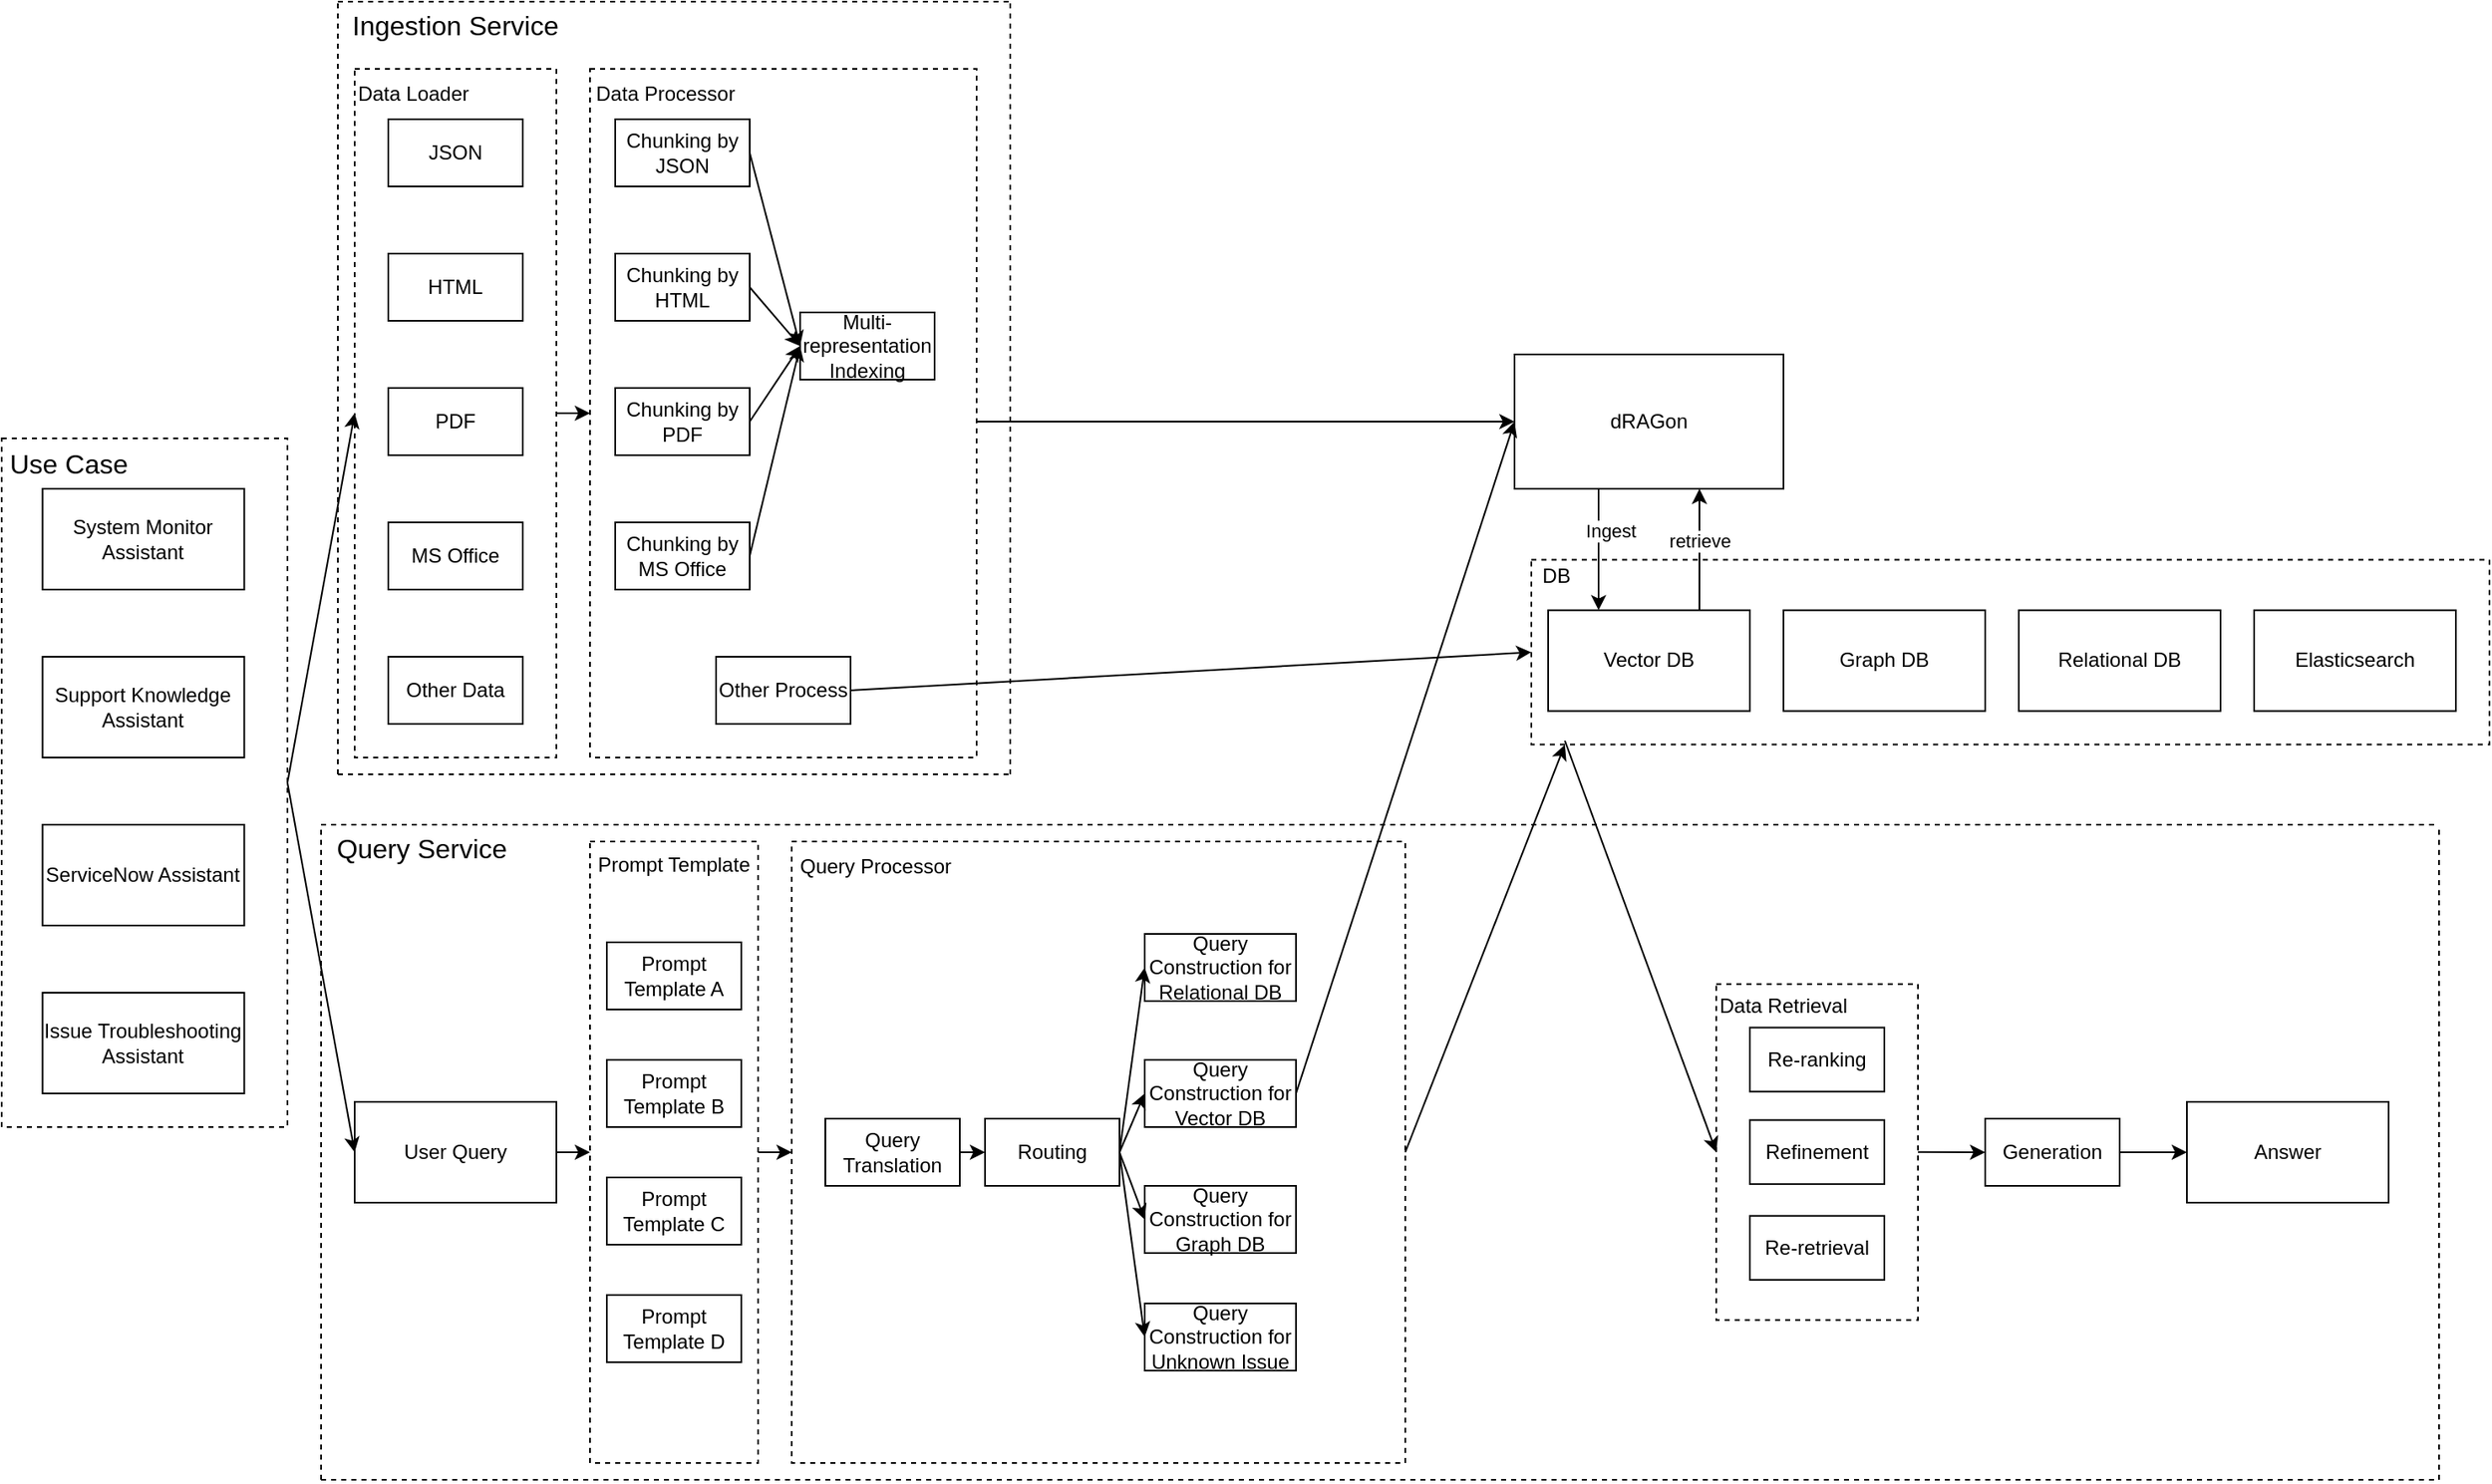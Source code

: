 <mxfile>
    <diagram id="07HtjTy1fav1epynoDyd" name="Page-1">
        <mxGraphModel dx="2341" dy="726" grid="1" gridSize="10" guides="1" tooltips="1" connect="1" arrows="1" fold="1" page="1" pageScale="1" pageWidth="850" pageHeight="1100" math="0" shadow="0">
            <root>
                <mxCell id="0"/>
                <mxCell id="1" parent="0"/>
                <mxCell id="76" value="" style="rounded=0;whiteSpace=wrap;html=1;dashed=1;" parent="1" vertex="1">
                    <mxGeometry x="780" y="682.31" width="570" height="110" as="geometry"/>
                </mxCell>
                <mxCell id="35" value="" style="rounded=0;whiteSpace=wrap;html=1;dashed=1;" parent="1" vertex="1">
                    <mxGeometry x="340" y="850" width="365" height="370" as="geometry"/>
                </mxCell>
                <mxCell id="49" value="" style="group" parent="1" vertex="1" connectable="0">
                    <mxGeometry x="220" y="850" width="100" height="370" as="geometry"/>
                </mxCell>
                <mxCell id="50" value="" style="rounded=0;whiteSpace=wrap;html=1;dashed=1;" parent="49" vertex="1">
                    <mxGeometry width="100" height="370" as="geometry"/>
                </mxCell>
                <mxCell id="51" value="Prompt Template" style="text;html=1;strokeColor=none;fillColor=none;align=center;verticalAlign=middle;whiteSpace=wrap;rounded=0;dashed=1;" parent="49" vertex="1">
                    <mxGeometry width="100" height="27.073" as="geometry"/>
                </mxCell>
                <mxCell id="2" value="" style="group" parent="1" vertex="1" connectable="0">
                    <mxGeometry x="220" y="380" width="230" height="410" as="geometry"/>
                </mxCell>
                <mxCell id="3" value="" style="rounded=0;whiteSpace=wrap;html=1;dashed=1;" parent="2" vertex="1">
                    <mxGeometry y="10" width="230.0" height="410" as="geometry"/>
                </mxCell>
                <mxCell id="4" value="Data Processor" style="text;html=1;strokeColor=none;fillColor=none;align=center;verticalAlign=middle;whiteSpace=wrap;rounded=0;dashed=1;" parent="2" vertex="1">
                    <mxGeometry y="10" width="90" height="30" as="geometry"/>
                </mxCell>
                <mxCell id="5" value="Chunking by JSON" style="rounded=0;whiteSpace=wrap;html=1;" parent="2" vertex="1">
                    <mxGeometry x="15" y="40" width="80" height="40" as="geometry"/>
                </mxCell>
                <mxCell id="6" value="Multi-representation Indexing" style="rounded=0;whiteSpace=wrap;html=1;" parent="2" vertex="1">
                    <mxGeometry x="125" y="155" width="80" height="40" as="geometry"/>
                </mxCell>
                <mxCell id="7" value="Chunking by HTML" style="rounded=0;whiteSpace=wrap;html=1;" parent="2" vertex="1">
                    <mxGeometry x="15" y="120" width="80" height="40" as="geometry"/>
                </mxCell>
                <mxCell id="8" value="Chunking by PDF" style="rounded=0;whiteSpace=wrap;html=1;" parent="2" vertex="1">
                    <mxGeometry x="15" y="200" width="80" height="40" as="geometry"/>
                </mxCell>
                <mxCell id="9" value="Chunking by MS Office" style="rounded=0;whiteSpace=wrap;html=1;" parent="2" vertex="1">
                    <mxGeometry x="15" y="280" width="80" height="40" as="geometry"/>
                </mxCell>
                <mxCell id="106" value="" style="endArrow=classic;html=1;exitX=1;exitY=0.5;exitDx=0;exitDy=0;entryX=0;entryY=0.5;entryDx=0;entryDy=0;" edge="1" parent="2" source="5" target="6">
                    <mxGeometry width="50" height="50" relative="1" as="geometry">
                        <mxPoint x="265" y="230" as="sourcePoint"/>
                        <mxPoint x="315" y="180" as="targetPoint"/>
                    </mxGeometry>
                </mxCell>
                <mxCell id="107" value="" style="endArrow=classic;html=1;exitX=1;exitY=0.5;exitDx=0;exitDy=0;entryX=0;entryY=0.5;entryDx=0;entryDy=0;" edge="1" parent="2" source="7" target="6">
                    <mxGeometry width="50" height="50" relative="1" as="geometry">
                        <mxPoint x="265" y="230" as="sourcePoint"/>
                        <mxPoint x="315" y="180" as="targetPoint"/>
                    </mxGeometry>
                </mxCell>
                <mxCell id="108" value="" style="endArrow=classic;html=1;exitX=1;exitY=0.5;exitDx=0;exitDy=0;entryX=0;entryY=0.5;entryDx=0;entryDy=0;" edge="1" parent="2" source="8" target="6">
                    <mxGeometry width="50" height="50" relative="1" as="geometry">
                        <mxPoint x="270" y="270" as="sourcePoint"/>
                        <mxPoint x="320" y="220" as="targetPoint"/>
                    </mxGeometry>
                </mxCell>
                <mxCell id="109" value="" style="endArrow=classic;html=1;exitX=1;exitY=0.5;exitDx=0;exitDy=0;entryX=0;entryY=0.5;entryDx=0;entryDy=0;" edge="1" parent="2" source="9" target="6">
                    <mxGeometry width="50" height="50" relative="1" as="geometry">
                        <mxPoint x="265" y="230" as="sourcePoint"/>
                        <mxPoint x="315" y="180" as="targetPoint"/>
                    </mxGeometry>
                </mxCell>
                <mxCell id="118" value="Other Process" style="rounded=0;whiteSpace=wrap;html=1;" vertex="1" parent="2">
                    <mxGeometry x="75" y="360" width="80" height="40" as="geometry"/>
                </mxCell>
                <mxCell id="10" value="" style="group" parent="1" vertex="1" connectable="0">
                    <mxGeometry x="80" y="390" width="120" height="410" as="geometry"/>
                </mxCell>
                <mxCell id="11" value="" style="rounded=0;whiteSpace=wrap;html=1;dashed=1;" parent="10" vertex="1">
                    <mxGeometry width="120.0" height="410" as="geometry"/>
                </mxCell>
                <mxCell id="12" value="Data Loader" style="text;html=1;strokeColor=none;fillColor=none;align=center;verticalAlign=middle;whiteSpace=wrap;rounded=0;dashed=1;" parent="10" vertex="1">
                    <mxGeometry width="70" height="30" as="geometry"/>
                </mxCell>
                <mxCell id="20" value="JSON" style="rounded=0;whiteSpace=wrap;html=1;" parent="10" vertex="1">
                    <mxGeometry x="20" y="30" width="80" height="40" as="geometry"/>
                </mxCell>
                <mxCell id="21" value="HTML" style="rounded=0;whiteSpace=wrap;html=1;" parent="10" vertex="1">
                    <mxGeometry x="20" y="110" width="80" height="40" as="geometry"/>
                </mxCell>
                <mxCell id="22" value="PDF" style="rounded=0;whiteSpace=wrap;html=1;" parent="10" vertex="1">
                    <mxGeometry x="20" y="190" width="80" height="40" as="geometry"/>
                </mxCell>
                <mxCell id="23" value="MS Office" style="rounded=0;whiteSpace=wrap;html=1;" parent="10" vertex="1">
                    <mxGeometry x="20" y="270" width="80" height="40" as="geometry"/>
                </mxCell>
                <mxCell id="119" value="Other Data" style="rounded=0;whiteSpace=wrap;html=1;" vertex="1" parent="10">
                    <mxGeometry x="20" y="350" width="80" height="40" as="geometry"/>
                </mxCell>
                <mxCell id="13" value="" style="group" parent="1" vertex="1" connectable="0">
                    <mxGeometry x="-130" y="610" width="170" height="410" as="geometry"/>
                </mxCell>
                <mxCell id="14" value="" style="rounded=0;whiteSpace=wrap;html=1;dashed=1;" parent="13" vertex="1">
                    <mxGeometry width="170" height="410" as="geometry"/>
                </mxCell>
                <mxCell id="15" value="Use Case" style="text;html=1;strokeColor=none;fillColor=none;align=center;verticalAlign=middle;whiteSpace=wrap;rounded=0;dashed=1;fontSize=16;" parent="13" vertex="1">
                    <mxGeometry width="80" height="30" as="geometry"/>
                </mxCell>
                <mxCell id="16" value="System Monitor Assistant" style="rounded=0;whiteSpace=wrap;html=1;" parent="1" vertex="1">
                    <mxGeometry x="-105.7" y="640" width="120" height="60" as="geometry"/>
                </mxCell>
                <mxCell id="17" value="Support Knowledge Assistant" style="rounded=0;whiteSpace=wrap;html=1;" parent="1" vertex="1">
                    <mxGeometry x="-105.7" y="740" width="120" height="60" as="geometry"/>
                </mxCell>
                <mxCell id="18" value="ServiceNow Assistant" style="rounded=0;whiteSpace=wrap;html=1;" parent="1" vertex="1">
                    <mxGeometry x="-105.7" y="840" width="120" height="60" as="geometry"/>
                </mxCell>
                <mxCell id="19" value="Issue Troubleshooting Assistant" style="rounded=0;whiteSpace=wrap;html=1;" parent="1" vertex="1">
                    <mxGeometry x="-105.7" y="940" width="120" height="60" as="geometry"/>
                </mxCell>
                <mxCell id="24" value="dRAGon" style="rounded=0;whiteSpace=wrap;html=1;" parent="1" vertex="1">
                    <mxGeometry x="770" y="560" width="160" height="80" as="geometry"/>
                </mxCell>
                <mxCell id="25" value="Vector DB" style="rounded=0;whiteSpace=wrap;html=1;" parent="1" vertex="1">
                    <mxGeometry x="790" y="712.31" width="120" height="60" as="geometry"/>
                </mxCell>
                <mxCell id="26" value="" style="group" parent="1" vertex="1" connectable="0">
                    <mxGeometry x="890" y="930" width="200" height="204.88" as="geometry"/>
                </mxCell>
                <mxCell id="27" value="" style="rounded=0;whiteSpace=wrap;html=1;dashed=1;" parent="26" vertex="1">
                    <mxGeometry y="4.88" width="120" height="200" as="geometry"/>
                </mxCell>
                <mxCell id="28" value="Data Retrieval" style="text;html=1;strokeColor=none;fillColor=none;align=center;verticalAlign=middle;whiteSpace=wrap;rounded=0;dashed=1;" parent="26" vertex="1">
                    <mxGeometry y="4.877" width="80" height="25.892" as="geometry"/>
                </mxCell>
                <mxCell id="96" value="Re-ranking" style="rounded=0;whiteSpace=wrap;html=1;" parent="26" vertex="1">
                    <mxGeometry x="20" y="30.771" width="80" height="38.095" as="geometry"/>
                </mxCell>
                <mxCell id="97" value="Refinement" style="rounded=0;whiteSpace=wrap;html=1;" parent="26" vertex="1">
                    <mxGeometry x="20" y="85.832" width="80" height="38.095" as="geometry"/>
                </mxCell>
                <mxCell id="98" value="Re-retrieval" style="rounded=0;whiteSpace=wrap;html=1;" parent="26" vertex="1">
                    <mxGeometry x="20" y="142.857" width="80" height="38.095" as="geometry"/>
                </mxCell>
                <mxCell id="44" value="Prompt Template A" style="rounded=0;whiteSpace=wrap;html=1;" parent="1" vertex="1">
                    <mxGeometry x="230" y="910" width="80" height="40" as="geometry"/>
                </mxCell>
                <mxCell id="46" value="Prompt Template B" style="rounded=0;whiteSpace=wrap;html=1;" parent="1" vertex="1">
                    <mxGeometry x="230" y="980" width="80" height="40" as="geometry"/>
                </mxCell>
                <mxCell id="47" value="Prompt Template C" style="rounded=0;whiteSpace=wrap;html=1;" parent="1" vertex="1">
                    <mxGeometry x="230" y="1050" width="80" height="40" as="geometry"/>
                </mxCell>
                <mxCell id="48" value="Prompt Template D" style="rounded=0;whiteSpace=wrap;html=1;" parent="1" vertex="1">
                    <mxGeometry x="230" y="1120" width="80" height="40" as="geometry"/>
                </mxCell>
                <mxCell id="56" value="Graph DB" style="rounded=0;whiteSpace=wrap;html=1;" parent="1" vertex="1">
                    <mxGeometry x="930" y="712.31" width="120" height="60" as="geometry"/>
                </mxCell>
                <mxCell id="57" value="Relational DB" style="rounded=0;whiteSpace=wrap;html=1;" parent="1" vertex="1">
                    <mxGeometry x="1070" y="712.31" width="120" height="60" as="geometry"/>
                </mxCell>
                <mxCell id="58" value="Elasticsearch" style="rounded=0;whiteSpace=wrap;html=1;" parent="1" vertex="1">
                    <mxGeometry x="1210" y="712.31" width="120" height="60" as="geometry"/>
                </mxCell>
                <mxCell id="77" value="DB" style="text;html=1;strokeColor=none;fillColor=none;align=center;verticalAlign=middle;whiteSpace=wrap;rounded=0;dashed=1;" parent="1" vertex="1">
                    <mxGeometry x="780" y="682.31" width="30" height="20" as="geometry"/>
                </mxCell>
                <mxCell id="78" value="Generation" style="rounded=0;whiteSpace=wrap;html=1;" parent="1" vertex="1">
                    <mxGeometry x="1050" y="1015" width="80" height="40" as="geometry"/>
                </mxCell>
                <mxCell id="79" value="User Query" style="rounded=0;whiteSpace=wrap;html=1;" parent="1" vertex="1">
                    <mxGeometry x="80" y="1005" width="120" height="60" as="geometry"/>
                </mxCell>
                <mxCell id="80" value="Answer" style="rounded=0;whiteSpace=wrap;html=1;" parent="1" vertex="1">
                    <mxGeometry x="1170" y="1005" width="120" height="60" as="geometry"/>
                </mxCell>
                <mxCell id="81" value="" style="endArrow=classic;html=1;exitX=1;exitY=0.5;exitDx=0;exitDy=0;entryX=0;entryY=0.5;entryDx=0;entryDy=0;" parent="1" source="14" target="11" edge="1">
                    <mxGeometry width="50" height="50" relative="1" as="geometry">
                        <mxPoint x="490" y="850" as="sourcePoint"/>
                        <mxPoint x="540" y="800" as="targetPoint"/>
                    </mxGeometry>
                </mxCell>
                <mxCell id="82" value="" style="endArrow=classic;html=1;exitX=1;exitY=0.5;exitDx=0;exitDy=0;entryX=0;entryY=0.5;entryDx=0;entryDy=0;" parent="1" source="14" target="79" edge="1">
                    <mxGeometry width="50" height="50" relative="1" as="geometry">
                        <mxPoint x="490" y="850" as="sourcePoint"/>
                        <mxPoint x="60" y="1040" as="targetPoint"/>
                    </mxGeometry>
                </mxCell>
                <mxCell id="83" value="" style="endArrow=classic;html=1;exitX=1;exitY=0.5;exitDx=0;exitDy=0;entryX=0;entryY=0.5;entryDx=0;entryDy=0;" parent="1" source="79" target="50" edge="1">
                    <mxGeometry width="50" height="50" relative="1" as="geometry">
                        <mxPoint x="310" y="960" as="sourcePoint"/>
                        <mxPoint x="360" y="910" as="targetPoint"/>
                    </mxGeometry>
                </mxCell>
                <mxCell id="84" value="" style="endArrow=classic;html=1;exitX=1;exitY=0.5;exitDx=0;exitDy=0;" parent="1" source="11" target="3" edge="1">
                    <mxGeometry width="50" height="50" relative="1" as="geometry">
                        <mxPoint x="310" y="720" as="sourcePoint"/>
                        <mxPoint x="360" y="670" as="targetPoint"/>
                    </mxGeometry>
                </mxCell>
                <mxCell id="85" value="" style="endArrow=classic;html=1;exitX=1;exitY=0.5;exitDx=0;exitDy=0;entryX=0;entryY=0.5;entryDx=0;entryDy=0;" parent="1" source="50" target="35" edge="1">
                    <mxGeometry width="50" height="50" relative="1" as="geometry">
                        <mxPoint x="310" y="960" as="sourcePoint"/>
                        <mxPoint x="360" y="910" as="targetPoint"/>
                    </mxGeometry>
                </mxCell>
                <mxCell id="86" value="" style="endArrow=classic;html=1;entryX=0.25;entryY=0;entryDx=0;entryDy=0;" parent="1" target="25" edge="1">
                    <mxGeometry width="50" height="50" relative="1" as="geometry">
                        <mxPoint x="820" y="640" as="sourcePoint"/>
                        <mxPoint x="830" y="710" as="targetPoint"/>
                    </mxGeometry>
                </mxCell>
                <mxCell id="91" value="Ingest" style="edgeLabel;html=1;align=center;verticalAlign=middle;resizable=0;points=[];" parent="86" vertex="1" connectable="0">
                    <mxGeometry x="-0.335" y="1" relative="1" as="geometry">
                        <mxPoint x="6" y="1" as="offset"/>
                    </mxGeometry>
                </mxCell>
                <mxCell id="87" value="" style="endArrow=classic;html=1;entryX=0;entryY=0.5;entryDx=0;entryDy=0;" parent="1" target="24" edge="1">
                    <mxGeometry width="50" height="50" relative="1" as="geometry">
                        <mxPoint x="450" y="600" as="sourcePoint"/>
                        <mxPoint x="830" y="890" as="targetPoint"/>
                    </mxGeometry>
                </mxCell>
                <mxCell id="88" value="" style="endArrow=classic;html=1;exitX=1;exitY=0.5;exitDx=0;exitDy=0;entryX=0;entryY=0.5;entryDx=0;entryDy=0;" parent="1" source="53" target="24" edge="1">
                    <mxGeometry width="50" height="50" relative="1" as="geometry">
                        <mxPoint x="780" y="940" as="sourcePoint"/>
                        <mxPoint x="830" y="890" as="targetPoint"/>
                    </mxGeometry>
                </mxCell>
                <mxCell id="90" value="" style="endArrow=classic;html=1;exitX=0.75;exitY=0;exitDx=0;exitDy=0;" parent="1" source="25" edge="1">
                    <mxGeometry width="50" height="50" relative="1" as="geometry">
                        <mxPoint x="880" y="790" as="sourcePoint"/>
                        <mxPoint x="880" y="640" as="targetPoint"/>
                    </mxGeometry>
                </mxCell>
                <mxCell id="92" value="retrieve" style="edgeLabel;html=1;align=center;verticalAlign=middle;resizable=0;points=[];" parent="90" vertex="1" connectable="0">
                    <mxGeometry x="0.152" relative="1" as="geometry">
                        <mxPoint as="offset"/>
                    </mxGeometry>
                </mxCell>
                <mxCell id="93" value="" style="endArrow=classic;html=1;entryX=0;entryY=0.5;entryDx=0;entryDy=0;exitX=1;exitY=0.5;exitDx=0;exitDy=0;" parent="1" source="27" target="78" edge="1">
                    <mxGeometry width="50" height="50" relative="1" as="geometry">
                        <mxPoint x="1090" y="1035" as="sourcePoint"/>
                        <mxPoint x="890" y="990" as="targetPoint"/>
                    </mxGeometry>
                </mxCell>
                <mxCell id="94" value="" style="endArrow=classic;html=1;exitX=1;exitY=0.5;exitDx=0;exitDy=0;entryX=0;entryY=0.5;entryDx=0;entryDy=0;" parent="1" source="78" target="80" edge="1">
                    <mxGeometry width="50" height="50" relative="1" as="geometry">
                        <mxPoint x="1160" y="1040" as="sourcePoint"/>
                        <mxPoint x="1210" y="990" as="targetPoint"/>
                    </mxGeometry>
                </mxCell>
                <mxCell id="36" value="Query Processor" style="text;html=1;strokeColor=none;fillColor=none;align=center;verticalAlign=middle;whiteSpace=wrap;rounded=0;dashed=1;" parent="1" vertex="1">
                    <mxGeometry x="340" y="850" width="100" height="30" as="geometry"/>
                </mxCell>
                <mxCell id="37" value="Routing" style="rounded=0;whiteSpace=wrap;html=1;" parent="1" vertex="1">
                    <mxGeometry x="455" y="1015" width="80" height="40" as="geometry"/>
                </mxCell>
                <mxCell id="38" value="Query Translation" style="rounded=0;whiteSpace=wrap;html=1;" parent="1" vertex="1">
                    <mxGeometry x="360" y="1015" width="80" height="40" as="geometry"/>
                </mxCell>
                <mxCell id="52" value="Query Construction for Relational DB" style="rounded=0;whiteSpace=wrap;html=1;" parent="1" vertex="1">
                    <mxGeometry x="550" y="905" width="90" height="40" as="geometry"/>
                </mxCell>
                <mxCell id="53" value="Query Construction for Vector DB" style="rounded=0;whiteSpace=wrap;html=1;" parent="1" vertex="1">
                    <mxGeometry x="550" y="980" width="90" height="40" as="geometry"/>
                </mxCell>
                <mxCell id="54" value="Query Construction for Graph DB" style="rounded=0;whiteSpace=wrap;html=1;" parent="1" vertex="1">
                    <mxGeometry x="550" y="1055" width="90" height="40" as="geometry"/>
                </mxCell>
                <mxCell id="55" value="Query Construction for Unknown Issue" style="rounded=0;whiteSpace=wrap;html=1;" parent="1" vertex="1">
                    <mxGeometry x="550" y="1125" width="90" height="40" as="geometry"/>
                </mxCell>
                <mxCell id="99" value="" style="endArrow=classic;html=1;exitX=1;exitY=0.5;exitDx=0;exitDy=0;entryX=0;entryY=0.5;entryDx=0;entryDy=0;" edge="1" parent="1" source="38" target="37">
                    <mxGeometry width="50" height="50" relative="1" as="geometry">
                        <mxPoint x="630" y="900" as="sourcePoint"/>
                        <mxPoint x="680" y="850" as="targetPoint"/>
                    </mxGeometry>
                </mxCell>
                <mxCell id="100" value="" style="endArrow=classic;html=1;exitX=1;exitY=0.5;exitDx=0;exitDy=0;entryX=0;entryY=0.5;entryDx=0;entryDy=0;" edge="1" parent="1" source="37" target="52">
                    <mxGeometry width="50" height="50" relative="1" as="geometry">
                        <mxPoint x="600" y="970" as="sourcePoint"/>
                        <mxPoint x="650" y="920" as="targetPoint"/>
                    </mxGeometry>
                </mxCell>
                <mxCell id="101" value="" style="endArrow=classic;html=1;exitX=1;exitY=0.5;exitDx=0;exitDy=0;entryX=0;entryY=0.5;entryDx=0;entryDy=0;" edge="1" parent="1" source="37" target="53">
                    <mxGeometry width="50" height="50" relative="1" as="geometry">
                        <mxPoint x="600" y="970" as="sourcePoint"/>
                        <mxPoint x="650" y="920" as="targetPoint"/>
                    </mxGeometry>
                </mxCell>
                <mxCell id="102" value="" style="endArrow=classic;html=1;exitX=1;exitY=0.5;exitDx=0;exitDy=0;entryX=0;entryY=0.5;entryDx=0;entryDy=0;" edge="1" parent="1" source="37" target="54">
                    <mxGeometry width="50" height="50" relative="1" as="geometry">
                        <mxPoint x="600" y="970" as="sourcePoint"/>
                        <mxPoint x="650" y="920" as="targetPoint"/>
                    </mxGeometry>
                </mxCell>
                <mxCell id="105" value="" style="endArrow=classic;html=1;exitX=1;exitY=0.5;exitDx=0;exitDy=0;entryX=0;entryY=0.5;entryDx=0;entryDy=0;" edge="1" parent="1" source="37" target="55">
                    <mxGeometry width="50" height="50" relative="1" as="geometry">
                        <mxPoint x="580" y="1090" as="sourcePoint"/>
                        <mxPoint x="630" y="1040" as="targetPoint"/>
                    </mxGeometry>
                </mxCell>
                <mxCell id="115" value="" style="endArrow=classic;html=1;exitX=1;exitY=0.5;exitDx=0;exitDy=0;entryX=0.035;entryY=1.001;entryDx=0;entryDy=0;entryPerimeter=0;" edge="1" parent="1" source="35" target="76">
                    <mxGeometry width="50" height="50" relative="1" as="geometry">
                        <mxPoint x="950" y="960" as="sourcePoint"/>
                        <mxPoint x="798" y="810.27" as="targetPoint"/>
                    </mxGeometry>
                </mxCell>
                <mxCell id="116" value="" style="endArrow=classic;html=1;exitX=0.035;exitY=0.979;exitDx=0;exitDy=0;exitPerimeter=0;entryX=0;entryY=0.5;entryDx=0;entryDy=0;" edge="1" parent="1" source="76" target="27">
                    <mxGeometry width="50" height="50" relative="1" as="geometry">
                        <mxPoint x="799.92" y="810" as="sourcePoint"/>
                        <mxPoint x="720" y="910" as="targetPoint"/>
                    </mxGeometry>
                </mxCell>
                <mxCell id="120" value="" style="endArrow=classic;html=1;exitX=1;exitY=0.5;exitDx=0;exitDy=0;entryX=0;entryY=0.5;entryDx=0;entryDy=0;" edge="1" parent="1" source="118" target="76">
                    <mxGeometry width="50" height="50" relative="1" as="geometry">
                        <mxPoint x="780" y="590" as="sourcePoint"/>
                        <mxPoint x="830" y="540" as="targetPoint"/>
                    </mxGeometry>
                </mxCell>
                <mxCell id="127" value="" style="group" vertex="1" connectable="0" parent="1">
                    <mxGeometry x="70" y="350" width="400" height="460" as="geometry"/>
                </mxCell>
                <mxCell id="122" value="" style="endArrow=none;html=1;dashed=1;" edge="1" parent="127">
                    <mxGeometry width="50" height="50" relative="1" as="geometry">
                        <mxPoint y="460" as="sourcePoint"/>
                        <mxPoint as="targetPoint"/>
                    </mxGeometry>
                </mxCell>
                <mxCell id="123" value="" style="endArrow=none;html=1;dashed=1;" edge="1" parent="127">
                    <mxGeometry width="50" height="50" relative="1" as="geometry">
                        <mxPoint as="sourcePoint"/>
                        <mxPoint x="400" as="targetPoint"/>
                    </mxGeometry>
                </mxCell>
                <mxCell id="124" value="" style="endArrow=none;html=1;dashed=1;" edge="1" parent="127">
                    <mxGeometry width="50" height="50" relative="1" as="geometry">
                        <mxPoint x="400" y="460" as="sourcePoint"/>
                        <mxPoint x="400" as="targetPoint"/>
                    </mxGeometry>
                </mxCell>
                <mxCell id="125" value="" style="endArrow=none;html=1;dashed=1;" edge="1" parent="127">
                    <mxGeometry width="50" height="50" relative="1" as="geometry">
                        <mxPoint y="460" as="sourcePoint"/>
                        <mxPoint x="400" y="460" as="targetPoint"/>
                    </mxGeometry>
                </mxCell>
                <mxCell id="128" value="Ingestion Service" style="text;html=1;strokeColor=none;fillColor=none;align=center;verticalAlign=middle;whiteSpace=wrap;rounded=0;dashed=1;fontSize=16;" vertex="1" parent="127">
                    <mxGeometry y="-0.003" width="140" height="28.75" as="geometry"/>
                </mxCell>
                <mxCell id="135" value="" style="group" vertex="1" connectable="0" parent="1">
                    <mxGeometry x="60" y="840" width="1260" height="390" as="geometry"/>
                </mxCell>
                <mxCell id="130" value="" style="endArrow=none;html=1;dashed=1;fontSize=16;" edge="1" parent="135">
                    <mxGeometry width="50" height="50" relative="1" as="geometry">
                        <mxPoint y="390" as="sourcePoint"/>
                        <mxPoint as="targetPoint"/>
                    </mxGeometry>
                </mxCell>
                <mxCell id="131" value="" style="endArrow=none;html=1;dashed=1;fontSize=16;" edge="1" parent="135">
                    <mxGeometry width="50" height="50" relative="1" as="geometry">
                        <mxPoint as="sourcePoint"/>
                        <mxPoint x="1260" as="targetPoint"/>
                    </mxGeometry>
                </mxCell>
                <mxCell id="132" value="" style="endArrow=none;html=1;dashed=1;fontSize=16;" edge="1" parent="135">
                    <mxGeometry width="50" height="50" relative="1" as="geometry">
                        <mxPoint y="390" as="sourcePoint"/>
                        <mxPoint x="1260" y="390" as="targetPoint"/>
                    </mxGeometry>
                </mxCell>
                <mxCell id="133" value="" style="endArrow=none;html=1;dashed=1;fontSize=16;" edge="1" parent="135">
                    <mxGeometry width="50" height="50" relative="1" as="geometry">
                        <mxPoint x="1260" y="390" as="sourcePoint"/>
                        <mxPoint x="1260" as="targetPoint"/>
                    </mxGeometry>
                </mxCell>
                <mxCell id="136" value="Query Service" style="text;html=1;strokeColor=none;fillColor=none;align=center;verticalAlign=middle;whiteSpace=wrap;rounded=0;dashed=1;fontSize=16;" vertex="1" parent="135">
                    <mxGeometry width="120" height="28.75" as="geometry"/>
                </mxCell>
            </root>
        </mxGraphModel>
    </diagram>
</mxfile>